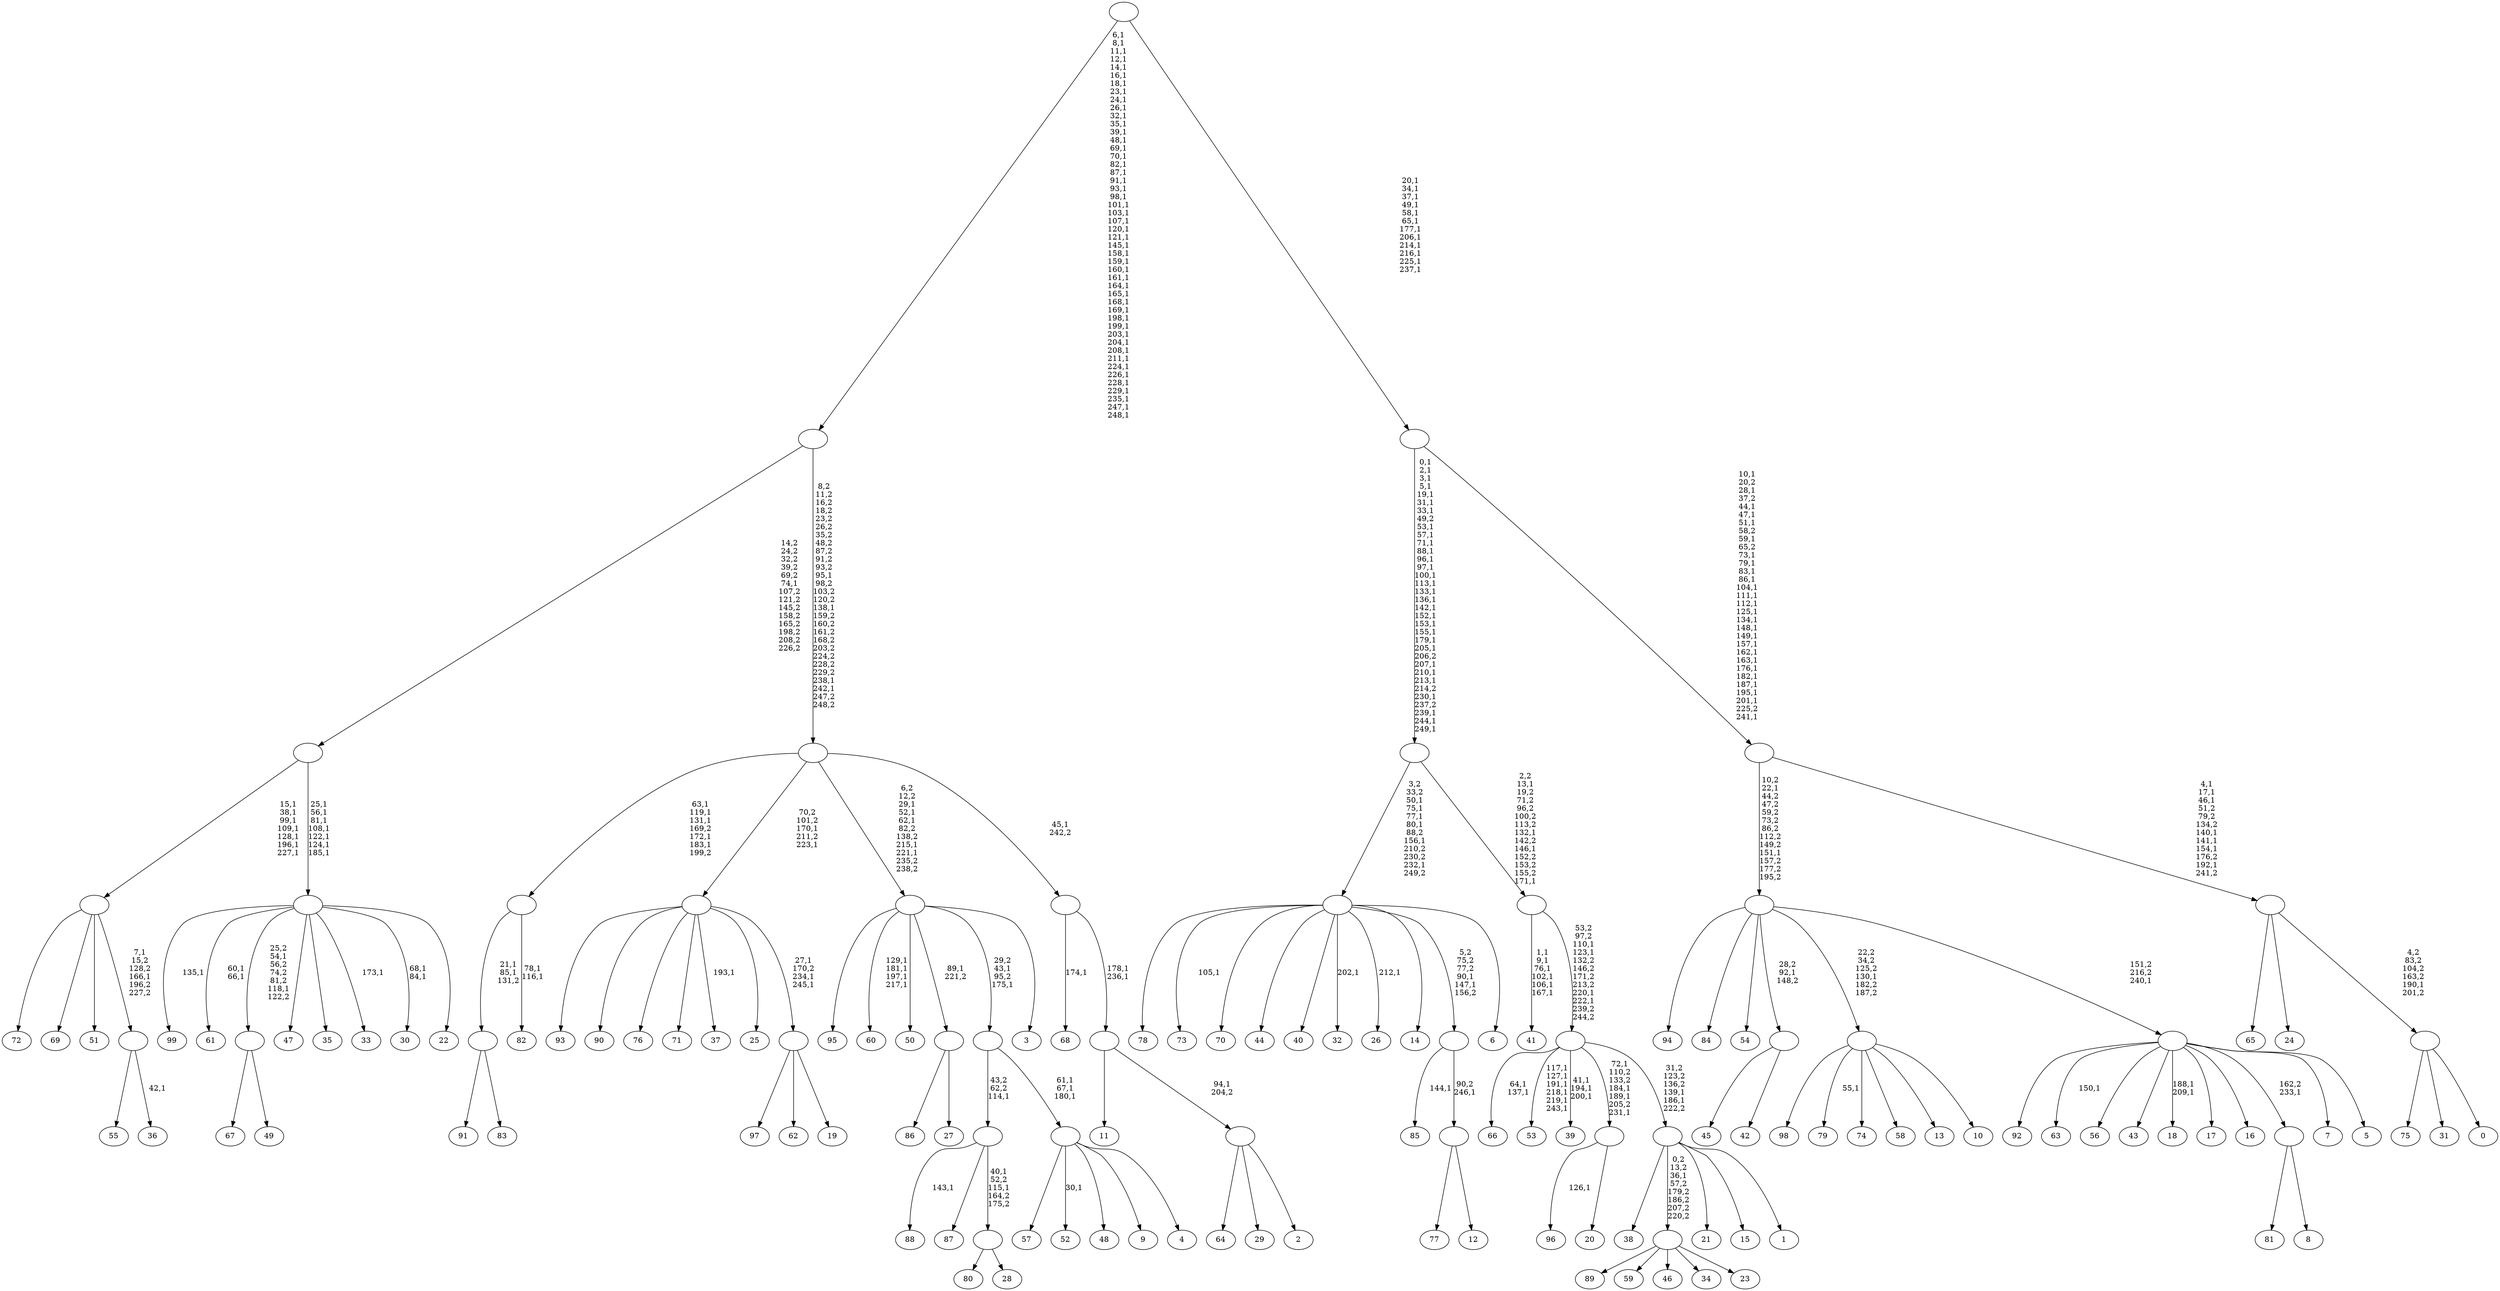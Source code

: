 digraph T {
	350 [label="99"]
	348 [label="98"]
	347 [label="97"]
	346 [label="96"]
	344 [label="95"]
	343 [label="94"]
	342 [label="93"]
	341 [label="92"]
	340 [label="91"]
	339 [label="90"]
	338 [label="89"]
	337 [label="88"]
	335 [label="87"]
	334 [label="86"]
	333 [label="85"]
	331 [label="84"]
	330 [label="83"]
	329 [label=""]
	327 [label="82"]
	324 [label=""]
	319 [label="81"]
	318 [label="80"]
	317 [label="79"]
	315 [label="78"]
	314 [label="77"]
	313 [label="76"]
	312 [label="75"]
	311 [label="74"]
	310 [label="73"]
	308 [label="72"]
	307 [label="71"]
	306 [label="70"]
	305 [label="69"]
	304 [label="68"]
	302 [label="67"]
	301 [label="66"]
	298 [label="65"]
	297 [label="64"]
	296 [label="63"]
	294 [label="62"]
	293 [label="61"]
	290 [label="60"]
	285 [label="59"]
	284 [label="58"]
	283 [label="57"]
	282 [label="56"]
	281 [label="55"]
	280 [label="54"]
	279 [label="53"]
	272 [label="52"]
	270 [label="51"]
	269 [label="50"]
	268 [label="49"]
	267 [label=""]
	265 [label="48"]
	264 [label="47"]
	263 [label="46"]
	262 [label="45"]
	261 [label="44"]
	260 [label="43"]
	259 [label="42"]
	258 [label=""]
	257 [label="41"]
	250 [label="40"]
	249 [label="39"]
	245 [label="38"]
	244 [label="37"]
	242 [label="36"]
	240 [label=""]
	238 [label=""]
	231 [label="35"]
	230 [label="34"]
	229 [label="33"]
	227 [label="32"]
	225 [label="31"]
	224 [label="30"]
	221 [label="29"]
	220 [label="28"]
	219 [label=""]
	217 [label=""]
	216 [label="27"]
	215 [label=""]
	214 [label="26"]
	212 [label="25"]
	211 [label="24"]
	210 [label="23"]
	209 [label=""]
	208 [label="22"]
	207 [label=""]
	200 [label=""]
	199 [label="21"]
	198 [label="20"]
	197 [label=""]
	193 [label="19"]
	192 [label=""]
	189 [label=""]
	187 [label="18"]
	184 [label="17"]
	183 [label="16"]
	182 [label="15"]
	181 [label="14"]
	180 [label="13"]
	179 [label="12"]
	178 [label=""]
	177 [label=""]
	175 [label="11"]
	174 [label="10"]
	173 [label=""]
	172 [label="9"]
	171 [label="8"]
	170 [label=""]
	169 [label="7"]
	168 [label="6"]
	167 [label=""]
	161 [label="5"]
	160 [label=""]
	159 [label=""]
	157 [label="4"]
	156 [label=""]
	153 [label=""]
	151 [label="3"]
	150 [label=""]
	145 [label="2"]
	144 [label=""]
	143 [label=""]
	141 [label=""]
	140 [label=""]
	136 [label=""]
	88 [label="1"]
	87 [label=""]
	85 [label=""]
	81 [label=""]
	77 [label=""]
	47 [label="0"]
	46 [label=""]
	45 [label=""]
	38 [label=""]
	12 [label=""]
	0 [label=""]
	329 -> 340 [label=""]
	329 -> 330 [label=""]
	324 -> 327 [label="78,1\n116,1"]
	324 -> 329 [label="21,1\n85,1\n131,2"]
	267 -> 302 [label=""]
	267 -> 268 [label=""]
	258 -> 262 [label=""]
	258 -> 259 [label=""]
	240 -> 242 [label="42,1"]
	240 -> 281 [label=""]
	238 -> 240 [label="7,1\n15,2\n128,2\n166,1\n196,2\n227,2"]
	238 -> 308 [label=""]
	238 -> 305 [label=""]
	238 -> 270 [label=""]
	219 -> 318 [label=""]
	219 -> 220 [label=""]
	217 -> 219 [label="40,1\n52,2\n115,1\n164,2\n175,2"]
	217 -> 337 [label="143,1"]
	217 -> 335 [label=""]
	215 -> 334 [label=""]
	215 -> 216 [label=""]
	209 -> 338 [label=""]
	209 -> 285 [label=""]
	209 -> 263 [label=""]
	209 -> 230 [label=""]
	209 -> 210 [label=""]
	207 -> 224 [label="68,1\n84,1"]
	207 -> 229 [label="173,1"]
	207 -> 267 [label="25,2\n54,1\n56,2\n74,2\n81,2\n118,1\n122,2"]
	207 -> 293 [label="60,1\n66,1"]
	207 -> 350 [label="135,1"]
	207 -> 264 [label=""]
	207 -> 231 [label=""]
	207 -> 208 [label=""]
	200 -> 207 [label="25,1\n56,1\n81,1\n108,1\n122,1\n124,1\n185,1"]
	200 -> 238 [label="15,1\n38,1\n99,1\n109,1\n128,1\n196,1\n227,1"]
	197 -> 346 [label="126,1"]
	197 -> 198 [label=""]
	192 -> 347 [label=""]
	192 -> 294 [label=""]
	192 -> 193 [label=""]
	189 -> 192 [label="27,1\n170,2\n234,1\n245,1"]
	189 -> 244 [label="193,1"]
	189 -> 342 [label=""]
	189 -> 339 [label=""]
	189 -> 313 [label=""]
	189 -> 307 [label=""]
	189 -> 212 [label=""]
	178 -> 314 [label=""]
	178 -> 179 [label=""]
	177 -> 333 [label="144,1"]
	177 -> 178 [label="90,2\n246,1"]
	173 -> 317 [label="55,1"]
	173 -> 348 [label=""]
	173 -> 311 [label=""]
	173 -> 284 [label=""]
	173 -> 180 [label=""]
	173 -> 174 [label=""]
	170 -> 319 [label=""]
	170 -> 171 [label=""]
	167 -> 177 [label="5,2\n75,2\n77,2\n90,1\n147,1\n156,2"]
	167 -> 214 [label="212,1"]
	167 -> 227 [label="202,1"]
	167 -> 310 [label="105,1"]
	167 -> 315 [label=""]
	167 -> 306 [label=""]
	167 -> 261 [label=""]
	167 -> 250 [label=""]
	167 -> 181 [label=""]
	167 -> 168 [label=""]
	160 -> 187 [label="188,1\n209,1"]
	160 -> 296 [label="150,1"]
	160 -> 341 [label=""]
	160 -> 282 [label=""]
	160 -> 260 [label=""]
	160 -> 184 [label=""]
	160 -> 183 [label=""]
	160 -> 170 [label="162,2\n233,1"]
	160 -> 169 [label=""]
	160 -> 161 [label=""]
	159 -> 343 [label=""]
	159 -> 331 [label=""]
	159 -> 280 [label=""]
	159 -> 258 [label="28,2\n92,1\n148,2"]
	159 -> 173 [label="22,2\n34,2\n125,2\n130,1\n182,2\n187,2"]
	159 -> 160 [label="151,2\n216,2\n240,1"]
	156 -> 272 [label="30,1"]
	156 -> 283 [label=""]
	156 -> 265 [label=""]
	156 -> 172 [label=""]
	156 -> 157 [label=""]
	153 -> 156 [label="61,1\n67,1\n180,1"]
	153 -> 217 [label="43,2\n62,2\n114,1"]
	150 -> 153 [label="29,2\n43,1\n95,2\n175,1"]
	150 -> 290 [label="129,1\n181,1\n197,1\n217,1"]
	150 -> 344 [label=""]
	150 -> 269 [label=""]
	150 -> 215 [label="89,1\n221,2"]
	150 -> 151 [label=""]
	144 -> 297 [label=""]
	144 -> 221 [label=""]
	144 -> 145 [label=""]
	143 -> 175 [label=""]
	143 -> 144 [label="94,1\n204,2"]
	141 -> 143 [label="178,1\n236,1"]
	141 -> 304 [label="174,1"]
	140 -> 150 [label="6,2\n12,2\n29,1\n52,1\n62,1\n82,2\n138,2\n215,1\n221,1\n235,2\n238,2"]
	140 -> 189 [label="70,2\n101,2\n170,1\n211,2\n223,1"]
	140 -> 324 [label="63,1\n119,1\n131,1\n169,2\n172,1\n183,1\n199,2"]
	140 -> 141 [label="45,1\n242,2"]
	136 -> 140 [label="8,2\n11,2\n16,2\n18,2\n23,2\n26,2\n35,2\n48,2\n87,2\n91,2\n93,2\n95,1\n98,2\n103,2\n120,2\n138,1\n159,2\n160,2\n161,2\n168,2\n203,2\n224,2\n228,2\n229,2\n238,1\n242,1\n247,2\n248,2"]
	136 -> 200 [label="14,2\n24,2\n32,2\n39,2\n69,2\n74,1\n107,2\n121,2\n145,2\n158,2\n165,2\n198,2\n208,2\n226,2"]
	87 -> 245 [label=""]
	87 -> 209 [label="0,2\n13,2\n36,1\n57,2\n179,2\n186,2\n207,2\n220,2"]
	87 -> 199 [label=""]
	87 -> 182 [label=""]
	87 -> 88 [label=""]
	85 -> 87 [label="31,2\n123,2\n136,2\n139,1\n186,1\n222,2"]
	85 -> 197 [label="72,1\n110,2\n133,2\n184,1\n189,1\n205,2\n231,1"]
	85 -> 249 [label="41,1\n194,1\n200,1"]
	85 -> 279 [label="117,1\n127,1\n191,1\n218,1\n219,1\n243,1"]
	85 -> 301 [label="64,1\n137,1"]
	81 -> 85 [label="53,2\n97,2\n110,1\n123,1\n132,2\n146,2\n171,2\n213,2\n220,1\n222,1\n239,2\n244,2"]
	81 -> 257 [label="1,1\n9,1\n76,1\n102,1\n106,1\n167,1"]
	77 -> 81 [label="2,2\n13,1\n19,2\n71,2\n96,2\n100,2\n113,2\n132,1\n142,2\n146,1\n152,2\n153,2\n155,2\n171,1"]
	77 -> 167 [label="3,2\n33,2\n50,1\n75,1\n77,1\n80,1\n88,2\n156,1\n210,2\n230,2\n232,1\n249,2"]
	46 -> 312 [label=""]
	46 -> 225 [label=""]
	46 -> 47 [label=""]
	45 -> 298 [label=""]
	45 -> 211 [label=""]
	45 -> 46 [label="4,2\n83,2\n104,2\n163,2\n190,1\n201,2"]
	38 -> 45 [label="4,1\n17,1\n46,1\n51,2\n79,2\n134,2\n140,1\n141,1\n154,1\n176,2\n192,1\n241,2"]
	38 -> 159 [label="10,2\n22,1\n44,2\n47,2\n59,2\n73,2\n86,2\n112,2\n149,2\n151,1\n157,2\n177,2\n195,2"]
	12 -> 38 [label="10,1\n20,2\n28,1\n37,2\n44,1\n47,1\n51,1\n58,2\n59,1\n65,2\n73,1\n79,1\n83,1\n86,1\n104,1\n111,1\n112,1\n125,1\n134,1\n148,1\n149,1\n157,1\n162,1\n163,1\n176,1\n182,1\n187,1\n195,1\n201,1\n225,2\n241,1"]
	12 -> 77 [label="0,1\n2,1\n3,1\n5,1\n19,1\n31,1\n33,1\n49,2\n53,1\n57,1\n71,1\n88,1\n96,1\n97,1\n100,1\n113,1\n133,1\n136,1\n142,1\n152,1\n153,1\n155,1\n179,1\n205,1\n206,2\n207,1\n210,1\n213,1\n214,2\n230,1\n237,2\n239,1\n244,1\n249,1"]
	0 -> 12 [label="20,1\n34,1\n37,1\n49,1\n58,1\n65,1\n177,1\n206,1\n214,1\n216,1\n225,1\n237,1"]
	0 -> 136 [label="6,1\n8,1\n11,1\n12,1\n14,1\n16,1\n18,1\n23,1\n24,1\n26,1\n32,1\n35,1\n39,1\n48,1\n69,1\n70,1\n82,1\n87,1\n91,1\n93,1\n98,1\n101,1\n103,1\n107,1\n120,1\n121,1\n145,1\n158,1\n159,1\n160,1\n161,1\n164,1\n165,1\n168,1\n169,1\n198,1\n199,1\n203,1\n204,1\n208,1\n211,1\n224,1\n226,1\n228,1\n229,1\n235,1\n247,1\n248,1"]
}
